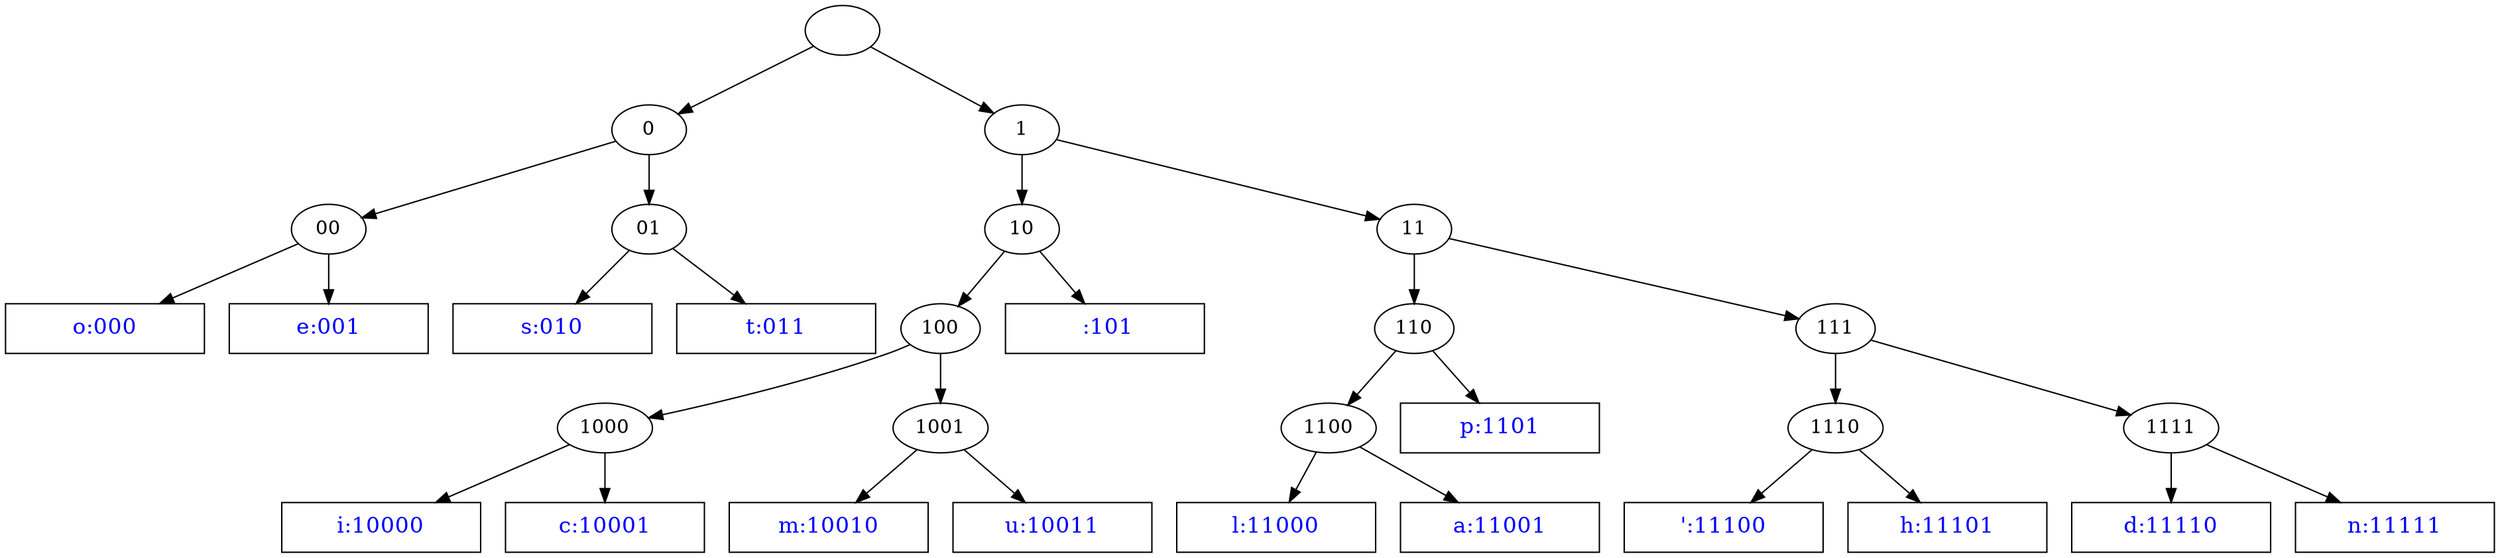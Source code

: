 digraph G {
N [label=""];
N0 [label="0"];
N00 [label="00"];
N000 [label="o:000", fontcolor=blue, fontsize=16, width=2, shape=box];
N00 -> N000;
N001 [label="e:001", fontcolor=blue, fontsize=16, width=2, shape=box];
N00 -> N001;
N0 -> N00;
N01 [label="01"];
N010 [label="s:010", fontcolor=blue, fontsize=16, width=2, shape=box];
N01 -> N010;
N011 [label="t:011", fontcolor=blue, fontsize=16, width=2, shape=box];
N01 -> N011;
N0 -> N01;
N -> N0;
N1 [label="1"];
N10 [label="10"];
N100 [label="100"];
N1000 [label="1000"];
N10000 [label="i:10000", fontcolor=blue, fontsize=16, width=2, shape=box];
N1000 -> N10000;
N10001 [label="c:10001", fontcolor=blue, fontsize=16, width=2, shape=box];
N1000 -> N10001;
N100 -> N1000;
N1001 [label="1001"];
N10010 [label="m:10010", fontcolor=blue, fontsize=16, width=2, shape=box];
N1001 -> N10010;
N10011 [label="u:10011", fontcolor=blue, fontsize=16, width=2, shape=box];
N1001 -> N10011;
N100 -> N1001;
N10 -> N100;
N101 [label=" :101", fontcolor=blue, fontsize=16, width=2, shape=box];
N10 -> N101;
N1 -> N10;
N11 [label="11"];
N110 [label="110"];
N1100 [label="1100"];
N11000 [label="l:11000", fontcolor=blue, fontsize=16, width=2, shape=box];
N1100 -> N11000;
N11001 [label="a:11001", fontcolor=blue, fontsize=16, width=2, shape=box];
N1100 -> N11001;
N110 -> N1100;
N1101 [label="p:1101", fontcolor=blue, fontsize=16, width=2, shape=box];
N110 -> N1101;
N11 -> N110;
N111 [label="111"];
N1110 [label="1110"];
N11100 [label="':11100", fontcolor=blue, fontsize=16, width=2, shape=box];
N1110 -> N11100;
N11101 [label="h:11101", fontcolor=blue, fontsize=16, width=2, shape=box];
N1110 -> N11101;
N111 -> N1110;
N1111 [label="1111"];
N11110 [label="d:11110", fontcolor=blue, fontsize=16, width=2, shape=box];
N1111 -> N11110;
N11111 [label="n:11111", fontcolor=blue, fontsize=16, width=2, shape=box];
N1111 -> N11111;
N111 -> N1111;
N11 -> N111;
N1 -> N11;
N -> N1;
}